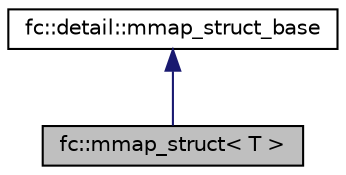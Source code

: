 digraph "fc::mmap_struct&lt; T &gt;"
{
  edge [fontname="Helvetica",fontsize="10",labelfontname="Helvetica",labelfontsize="10"];
  node [fontname="Helvetica",fontsize="10",shape=record];
  Node2 [label="fc::mmap_struct\< T \>",height=0.2,width=0.4,color="black", fillcolor="grey75", style="filled", fontcolor="black"];
  Node3 -> Node2 [dir="back",color="midnightblue",fontsize="10",style="solid"];
  Node3 [label="fc::detail::mmap_struct_base",height=0.2,width=0.4,color="black", fillcolor="white", style="filled",URL="$classfc_1_1detail_1_1mmap__struct__base.html"];
}
